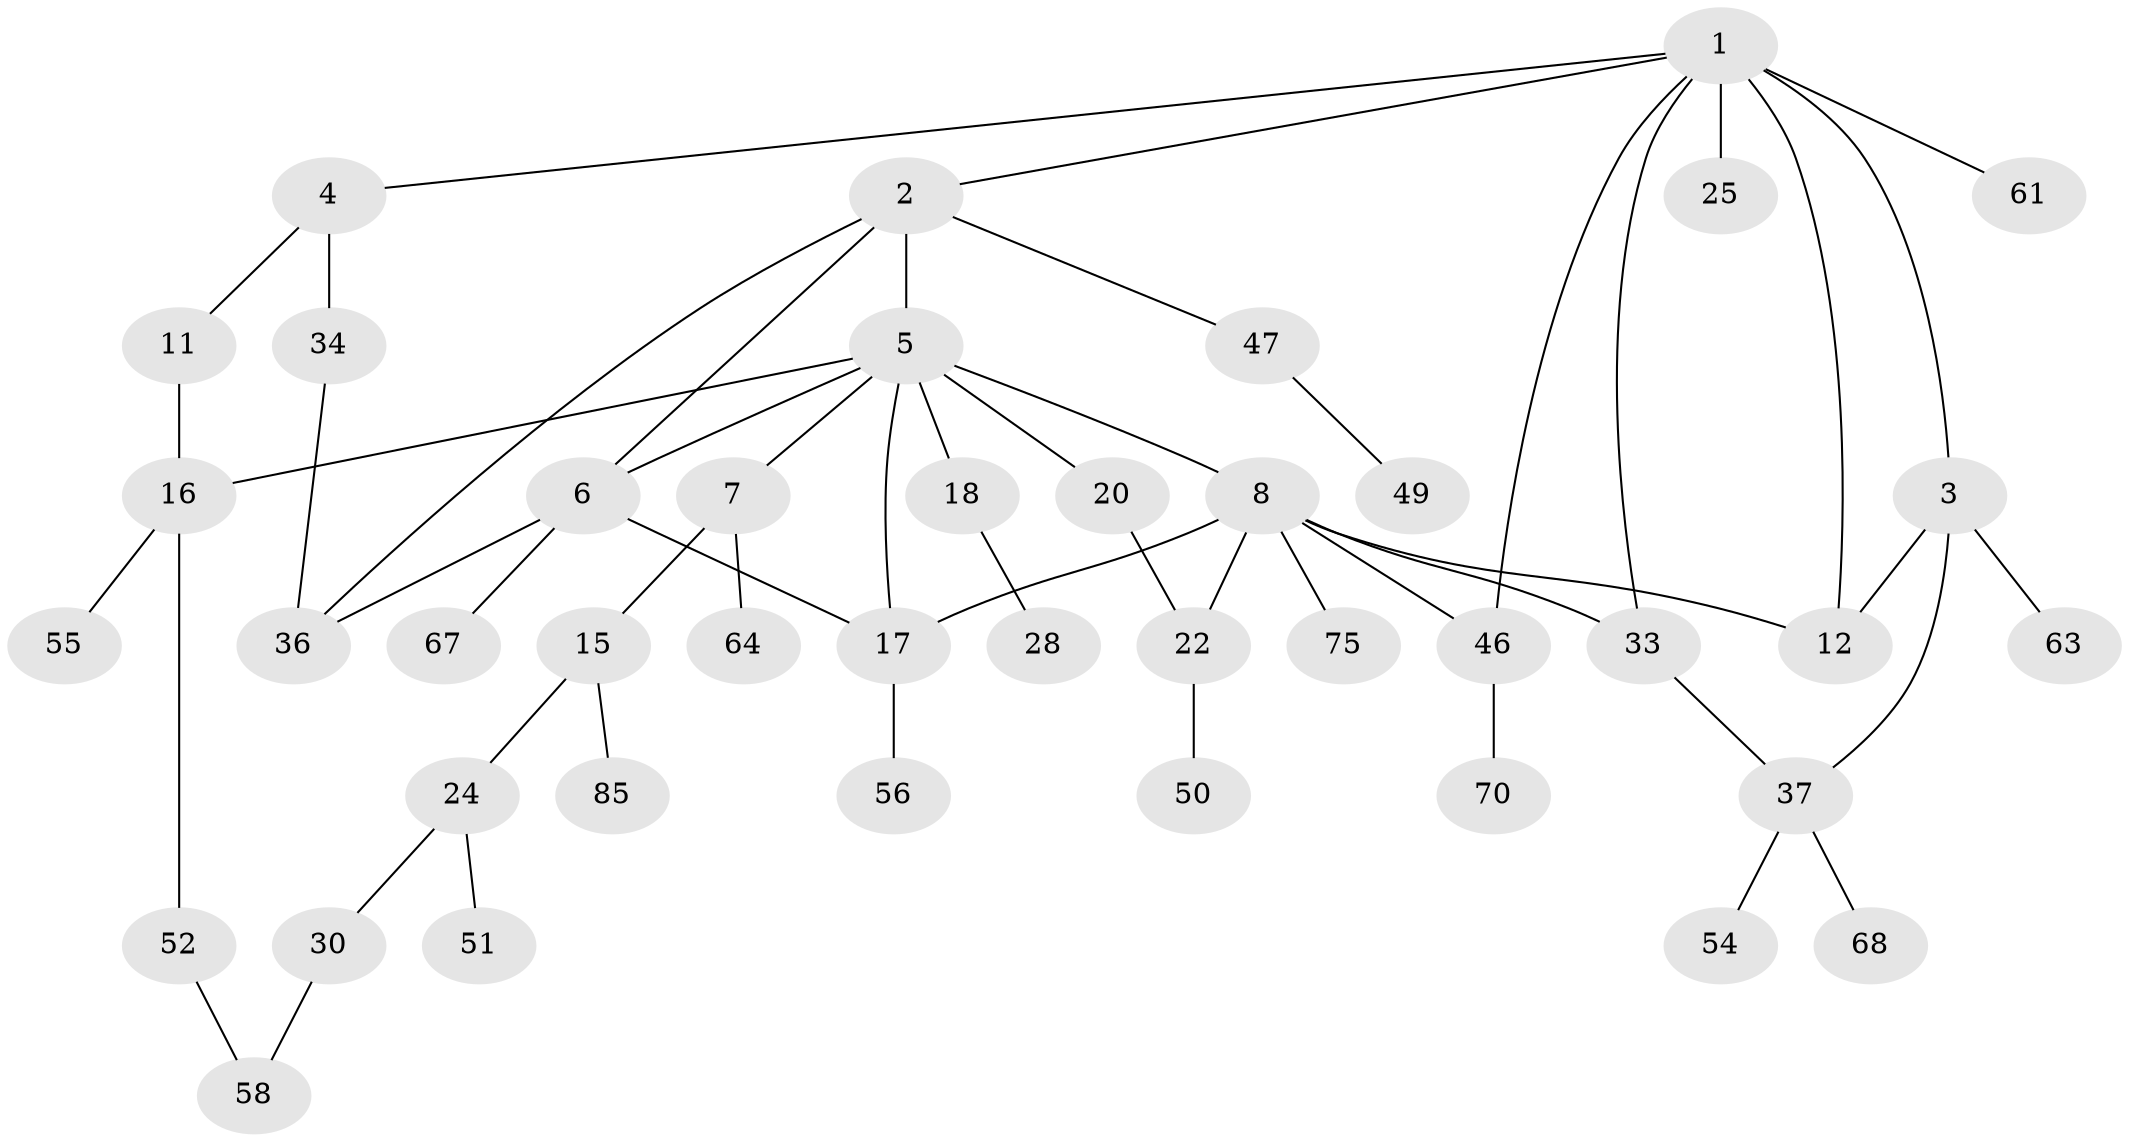 // original degree distribution, {9: 0.011764705882352941, 5: 0.023529411764705882, 4: 0.10588235294117647, 3: 0.25882352941176473, 7: 0.011764705882352941, 2: 0.25882352941176473, 1: 0.32941176470588235}
// Generated by graph-tools (version 1.1) at 2025/13/03/09/25 04:13:23]
// undirected, 42 vertices, 54 edges
graph export_dot {
graph [start="1"]
  node [color=gray90,style=filled];
  1;
  2;
  3;
  4;
  5 [super="+10+9+44"];
  6 [super="+14"];
  7 [super="+21"];
  8 [super="+82+13"];
  11 [super="+32+59"];
  12 [super="+43+23"];
  15;
  16;
  17 [super="+31+45+19"];
  18 [super="+26+42"];
  20;
  22 [super="+48"];
  24 [super="+29"];
  25;
  28;
  30 [super="+60"];
  33 [super="+53+57"];
  34 [super="+41"];
  36 [super="+65"];
  37 [super="+39+80"];
  46 [super="+62+79"];
  47;
  49;
  50;
  51 [super="+74"];
  52;
  54;
  55;
  56;
  58;
  61;
  63;
  64 [super="+84"];
  67;
  68;
  70;
  75;
  85;
  1 -- 2;
  1 -- 3;
  1 -- 4;
  1 -- 12 [weight=2];
  1 -- 25;
  1 -- 61;
  1 -- 46;
  1 -- 33;
  2 -- 5;
  2 -- 6;
  2 -- 36;
  2 -- 47;
  3 -- 37;
  3 -- 63;
  3 -- 12;
  4 -- 11;
  4 -- 34;
  5 -- 7;
  5 -- 8;
  5 -- 18 [weight=2];
  5 -- 16;
  5 -- 17;
  5 -- 20;
  5 -- 6;
  6 -- 67;
  6 -- 17;
  6 -- 36;
  7 -- 15;
  7 -- 64;
  8 -- 46;
  8 -- 33;
  8 -- 17;
  8 -- 22;
  8 -- 75;
  8 -- 12;
  11 -- 16;
  15 -- 24;
  15 -- 85;
  16 -- 52;
  16 -- 55;
  17 -- 56;
  18 -- 28 [weight=2];
  20 -- 22;
  22 -- 50;
  24 -- 51;
  24 -- 30;
  30 -- 58;
  33 -- 37;
  34 -- 36;
  37 -- 68;
  37 -- 54;
  46 -- 70;
  47 -- 49;
  52 -- 58;
}
